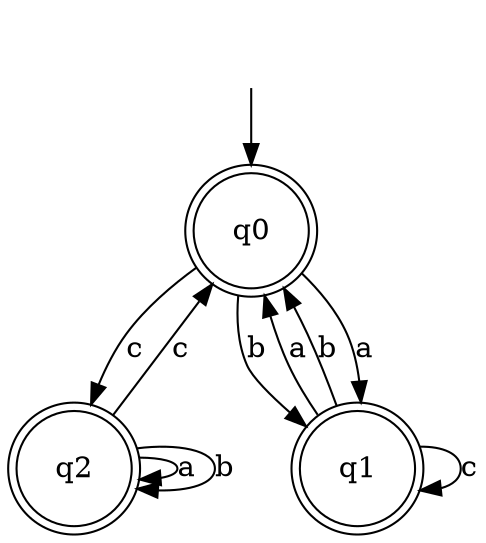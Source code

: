 digraph Automaton {

_nil [style = invis, label=<<TABLE BORDER="0" CELLBORDER="" CELLSPACING="0"><TR><TD>_nil</TD></TR></TABLE>>];

q2 [shape = doublecircle, label=<<TABLE BORDER="0" CELLBORDER="0" CELLSPACING="0"><TR><TD>q2</TD></TR></TABLE>>];

q1 [shape = doublecircle, label=<<TABLE BORDER="0" CELLBORDER="0" CELLSPACING="0"><TR><TD>q1</TD></TR></TABLE>>];

q0 [shape = doublecircle, label=<<TABLE BORDER="0" CELLBORDER="0" CELLSPACING="0"><TR><TD>q0</TD></TR></TABLE>>];

_nil -> q0 [];

q2->q0 [label="c"];

q1->q1 [label="c"];

q2->q2 [label="a"];

q2->q2 [label="b"];

q1->q0 [label="a"];

q1->q0 [label="b"];

q0->q2 [label="c"];

q0->q1 [label="a"];

q0->q1 [label="b"];

}
